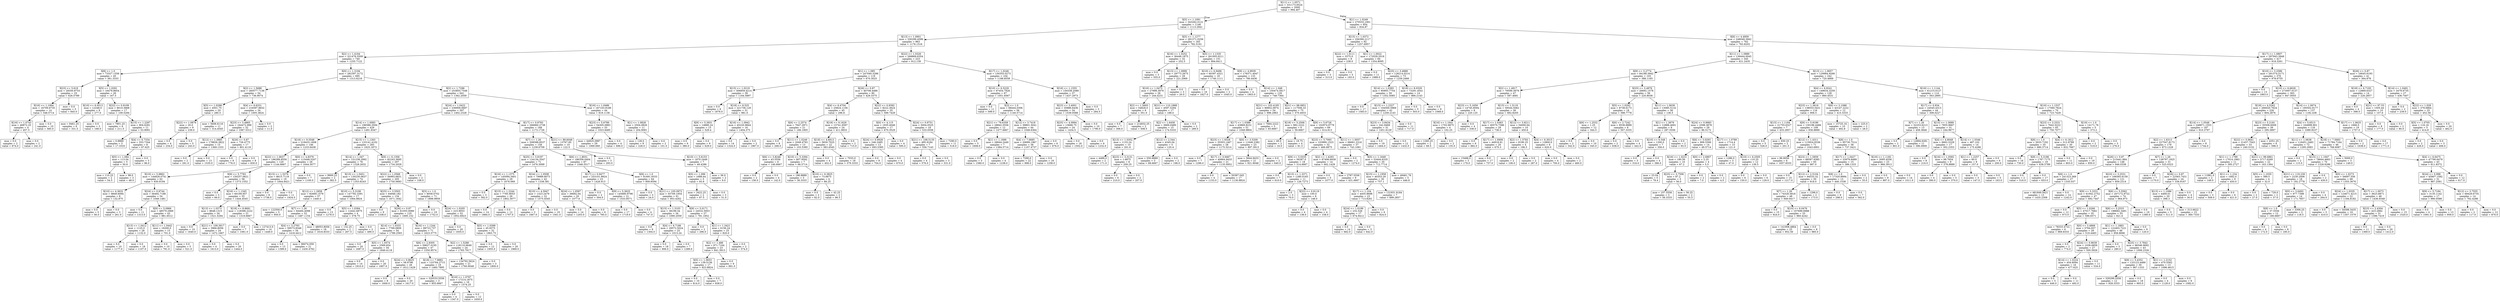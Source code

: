digraph Tree {
node [shape=box] ;
0 [label="X[11] <= 1.0571\nmse = 331173.6524\nsamples = 2000\nvalue = 994.407"] ;
1 [label="X[5] <= 1.1091\nmse = 343262.0121\nsamples = 1146\nvalue = 1113.2941"] ;
0 -> 1 [labeldistance=2.5, labelangle=45, headlabel="True"] ;
2 [label="X[13] <= 1.0901\nmse = 330299.4599\nsamples = 963\nvalue = 1176.1516"] ;
1 -> 2 ;
3 [label="X[2] <= 1.4164\nmse = 321476.5509\nsamples = 740\nvalue = 1255.7122"] ;
2 -> 3 ;
4 [label="X[8] <= 1.0\nmse = 73327.1556\nsamples = 45\nvalue = 361.3333"] ;
3 -> 4 ;
5 [label="X[23] <= 5.619\nmse = 29350.8753\nsamples = 19\nvalue = 626.5789"] ;
4 -> 5 ;
6 [label="X[16] <= 1.1064\nmse = 16709.6735\nsamples = 14\nvalue = 548.5714"] ;
5 -> 6 ;
7 [label="X[16] <= 1.0743\nmse = 46872.25\nsamples = 4\nvalue = 457.5"] ;
6 -> 7 ;
8 [label="mse = 0.0\nsamples = 2\nvalue = 674.0"] ;
7 -> 8 ;
9 [label="mse = 0.0\nsamples = 2\nvalue = 241.0"] ;
7 -> 9 ;
10 [label="mse = 0.0\nsamples = 10\nvalue = 585.0"] ;
6 -> 10 ;
11 [label="mse = 0.0\nsamples = 5\nvalue = 845.0"] ;
5 -> 11 ;
12 [label="X[5] <= 1.0291\nmse = 16478.8654\nsamples = 26\nvalue = 167.5"] ;
4 -> 12 ;
13 [label="X[10] <= 6.0513\nmse = 12248.0\nsamples = 9\nvalue = 277.0"] ;
12 -> 13 ;
14 [label="mse = 9461.25\nsamples = 6\nvalue = 331.5"] ;
13 -> 14 ;
15 [label="mse = 0.0\nsamples = 3\nvalue = 168.0"] ;
13 -> 15 ;
16 [label="X[22] <= 0.9109\nmse = 9010.3668\nsamples = 17\nvalue = 109.5294"] ;
12 -> 16 ;
17 [label="mse = 7801.25\nsamples = 6\nvalue = 211.5"] ;
16 -> 17 ;
18 [label="X[15] <= 1.2287\nmse = 904.6281\nsamples = 11\nvalue = 53.9091"] ;
16 -> 18 ;
19 [label="mse = 0.8889\nsamples = 3\nvalue = 17.3333"] ;
18 -> 19 ;
20 [label="X[4] <= 6.7334\nmse = 553.7344\nsamples = 8\nvalue = 67.625"] ;
18 -> 20 ;
21 [label="X[5] <= 1.084\nmse = 113.04\nsamples = 5\nvalue = 50.6"] ;
20 -> 21 ;
22 [label="mse = 110.25\nsamples = 2\nvalue = 54.5"] ;
21 -> 22 ;
23 [label="mse = 98.0\nsamples = 3\nvalue = 48.0"] ;
21 -> 23 ;
24 [label="mse = 0.0\nsamples = 3\nvalue = 96.0"] ;
20 -> 24 ;
25 [label="X[0] <= 1.3194\nmse = 282397.3172\nsamples = 695\nvalue = 1313.6216"] ;
3 -> 25 ;
26 [label="X[2] <= 1.5688\nmse = 260577.7136\nsamples = 54\nvalue = 736.9074"] ;
25 -> 26 ;
27 [label="X[5] <= 1.0288\nmse = 4501.75\nsamples = 20\nvalue = 280.5"] ;
26 -> 27 ;
28 [label="X[22] <= 1.0876\nmse = 20.0\nsamples = 9\nvalue = 239.0"] ;
27 -> 28 ;
29 [label="mse = 0.0\nsamples = 4\nvalue = 234.0"] ;
28 -> 29 ;
30 [label="mse = 0.0\nsamples = 5\nvalue = 243.0"] ;
28 -> 30 ;
31 [label="mse = 5606.6116\nsamples = 11\nvalue = 314.4545"] ;
27 -> 31 ;
32 [label="X[4] <= 6.6331\nmse = 216597.8832\nsamples = 34\nvalue = 1005.3824"] ;
26 -> 32 ;
33 [label="X[23] <= 3.4865\nmse = 164472.999\nsamples = 32\nvalue = 1067.5312"] ;
32 -> 33 ;
34 [label="X[12] <= 1.3885\nmse = 178826.3822\nsamples = 15\nvalue = 1369.1333"] ;
33 -> 34 ;
35 [label="mse = 0.0\nsamples = 2\nvalue = 291.0"] ;
34 -> 35 ;
36 [label="mse = 0.0\nsamples = 13\nvalue = 1535.0"] ;
34 -> 36 ;
37 [label="X[26] <= 0.87\nmse = 726.4775\nsamples = 17\nvalue = 801.4118"] ;
33 -> 37 ;
38 [label="mse = 0.0\nsamples = 9\nvalue = 776.0"] ;
37 -> 38 ;
39 [label="mse = 0.0\nsamples = 8\nvalue = 830.0"] ;
37 -> 39 ;
40 [label="mse = 0.0\nsamples = 2\nvalue = 11.0"] ;
32 -> 40 ;
41 [label="X[2] <= 1.7296\nmse = 253855.7548\nsamples = 641\nvalue = 1362.2059"] ;
25 -> 41 ;
42 [label="X[24] <= 1.0422\nmse = 236909.0697\nsamples = 597\nvalue = 1402.2328"] ;
41 -> 42 ;
43 [label="X[14] <= 1.0083\nmse = 196586.3594\nsamples = 429\nvalue = 1491.9347"] ;
42 -> 43 ;
44 [label="X[18] <= 9.3548\nmse = 218433.1608\nsamples = 146\nvalue = 1233.6438"] ;
43 -> 44 ;
45 [label="X[22] <= 1.0637\nmse = 196289.8556\nsamples = 120\nvalue = 1144.6667"] ;
44 -> 45 ;
46 [label="X[10] <= 5.9862\nmse = 144826.0741\nsamples = 62\nvalue = 930.9194"] ;
45 -> 46 ;
47 [label="X[10] <= 4.3632\nmse = 9849.6094\nsamples = 8\nvalue = 132.875"] ;
46 -> 47 ;
48 [label="mse = 0.0\nsamples = 5\nvalue = 56.0"] ;
47 -> 48 ;
49 [label="mse = 0.0\nsamples = 3\nvalue = 261.0"] ;
47 -> 49 ;
50 [label="X[24] <= 0.9744\nmse = 56492.7188\nsamples = 54\nvalue = 1049.1481"] ;
46 -> 50 ;
51 [label="mse = 0.0\nsamples = 11\nvalue = 1313.0"] ;
50 -> 51 ;
52 [label="X[9] <= 5.0966\nmse = 48579.2969\nsamples = 43\nvalue = 981.6512"] ;
50 -> 52 ;
53 [label="X[13] <= 1.0412\nmse = 1125.0\nsamples = 28\nvalue = 1132.0"] ;
52 -> 53 ;
54 [label="mse = 0.0\nsamples = 10\nvalue = 1177.0"] ;
53 -> 54 ;
55 [label="mse = 0.0\nsamples = 18\nvalue = 1107.0"] ;
53 -> 55 ;
56 [label="X[11] <= 1.0442\nmse = 16200.0\nsamples = 15\nvalue = 701.0"] ;
52 -> 56 ;
57 [label="mse = 0.0\nsamples = 10\nvalue = 791.0"] ;
56 -> 57 ;
58 [label="mse = 0.0\nsamples = 5\nvalue = 521.0"] ;
56 -> 58 ;
59 [label="X[9] <= 5.7783\nmse = 150257.0621\nsamples = 58\nvalue = 1373.1552"] ;
45 -> 59 ;
60 [label="mse = 0.0\nsamples = 3\nvalue = 66.0"] ;
59 -> 60 ;
61 [label="X[16] <= 1.1345\nmse = 60169.957\nsamples = 55\nvalue = 1444.4545"] ;
59 -> 61 ;
62 [label="X[13] <= 1.0373\nmse = 8648.1315\nsamples = 34\nvalue = 1521.5294"] ;
61 -> 62 ;
63 [label="mse = 0.0\nsamples = 10\nvalue = 1640.0"] ;
62 -> 63 ;
64 [label="X[21] <= 109.3917\nmse = 3966.8056\nsamples = 24\nvalue = 1472.1667"] ;
62 -> 64 ;
65 [label="mse = 0.0\nsamples = 4\nvalue = 1613.0"] ;
64 -> 65 ;
66 [label="mse = 0.0\nsamples = 20\nvalue = 1444.0"] ;
64 -> 66 ;
67 [label="X[18] <= 8.8691\nmse = 118396.2222\nsamples = 21\nvalue = 1319.6667"] ;
61 -> 67 ;
68 [label="mse = 0.0\nsamples = 7\nvalue = 1061.0"] ;
67 -> 68 ;
69 [label="mse = 127413.0\nsamples = 14\nvalue = 1449.0"] ;
67 -> 69 ;
70 [label="X[0] <= 4.8379\nmse = 115448.5207\nsamples = 26\nvalue = 1644.3077"] ;
44 -> 70 ;
71 [label="X[15] <= 1.5376\nmse = 8615.7119\nsamples = 19\nvalue = 1844.8421"] ;
70 -> 71 ;
72 [label="mse = 0.0\nsamples = 8\nvalue = 1736.0"] ;
71 -> 72 ;
73 [label="mse = 0.0\nsamples = 11\nvalue = 1924.0"] ;
71 -> 73 ;
74 [label="mse = 0.0\nsamples = 7\nvalue = 1100.0"] ;
70 -> 74 ;
75 [label="X[15] <= 1.1263\nmse = 133141.4102\nsamples = 283\nvalue = 1625.1873"] ;
43 -> 75 ;
76 [label="X[14] <= 1.047\nmse = 151238.2992\nsamples = 76\nvalue = 1328.2632"] ;
75 -> 76 ;
77 [label="mse = 9900.25\nsamples = 2\nvalue = 382.5"] ;
76 -> 77 ;
78 [label="X[15] <= 1.0451\nmse = 130230.0637\nsamples = 74\nvalue = 1353.8243"] ;
76 -> 78 ;
79 [label="X[12] <= 1.2858\nmse = 92669.1579\nsamples = 57\nvalue = 1440.0"] ;
78 -> 79 ;
80 [label="mse = 122500.0\nsamples = 5\nvalue = 950.0"] ;
79 -> 80 ;
81 [label="X[7] <= 1.26\nmse = 64494.4098\nsamples = 52\nvalue = 1487.1154"] ;
79 -> 81 ;
82 [label="X[4] <= 5.2793\nmse = 59573.8348\nsamples = 34\nvalue = 1418.4412"] ;
81 -> 82 ;
83 [label="mse = 0.0\nsamples = 13\nvalue = 1399.0"] ;
82 -> 83 ;
84 [label="mse = 96074.059\nsamples = 21\nvalue = 1430.4762"] ;
82 -> 84 ;
85 [label="mse = 48053.8056\nsamples = 18\nvalue = 1616.8333"] ;
81 -> 85 ;
86 [label="X[10] <= 5.3108\nmse = 147782.3391\nsamples = 17\nvalue = 1064.8824"] ;
78 -> 86 ;
87 [label="mse = 0.0\nsamples = 13\nvalue = 1276.0"] ;
86 -> 87 ;
88 [label="X[5] <= 1.0384\nmse = 12442.6875\nsamples = 4\nvalue = 378.75"] ;
86 -> 88 ;
89 [label="mse = 132.25\nsamples = 2\nvalue = 267.5"] ;
88 -> 89 ;
90 [label="mse = 0.0\nsamples = 2\nvalue = 490.0"] ;
88 -> 90 ;
91 [label="X[9] <= 6.1358\nmse = 82243.3695\nsamples = 207\nvalue = 1734.2029"] ;
75 -> 91 ;
92 [label="X[22] <= 1.0566\nmse = 56993.6831\nsamples = 205\nvalue = 1750.0683"] ;
91 -> 92 ;
93 [label="X[25] <= 3.5503\nmse = 64946.182\nsamples = 134\nvalue = 1671.1642"] ;
92 -> 93 ;
94 [label="mse = 0.0\nsamples = 9\nvalue = 1338.0"] ;
93 -> 94 ;
95 [label="X[26] <= 0.87\nmse = 61055.0089\nsamples = 125\nvalue = 1695.152"] ;
93 -> 95 ;
96 [label="X[14] <= 1.0333\nmse = 7769.0809\nsamples = 54\nvalue = 1789.2593"] ;
95 -> 96 ;
97 [label="mse = 0.0\nsamples = 20\nvalue = 1687.0"] ;
96 -> 97 ;
98 [label="X[5] <= 1.0574\nmse = 2569.654\nsamples = 34\nvalue = 1849.4118"] ;
96 -> 98 ;
99 [label="mse = 0.0\nsamples = 14\nvalue = 1910.0"] ;
98 -> 99 ;
100 [label="mse = 0.0\nsamples = 20\nvalue = 1807.0"] ;
98 -> 100 ;
101 [label="X[16] <= 1.1244\nmse = 89723.737\nsamples = 71\nvalue = 1623.5775"] ;
95 -> 101 ;
102 [label="X[6] <= 2.9305\nmse = 59627.0195\nsamples = 47\nvalue = 1550.9574"] ;
101 -> 102 ;
103 [label="X[24] <= 0.9625\nmse = 58.9796\nsamples = 28\nvalue = 1612.1429"] ;
102 -> 103 ;
104 [label="mse = 0.0\nsamples = 8\nvalue = 1600.0"] ;
103 -> 104 ;
105 [label="mse = 0.0\nsamples = 20\nvalue = 1617.0"] ;
103 -> 105 ;
106 [label="X[18] <= 7.9882\nmse = 133764.2715\nsamples = 19\nvalue = 1460.7895"] ;
102 -> 106 ;
107 [label="mse = 320533.5556\nsamples = 3\nvalue = 855.6667"] ;
106 -> 107 ;
108 [label="X[16] <= 1.0797\nmse = 17214.1875\nsamples = 16\nvalue = 1574.25"] ;
106 -> 108 ;
109 [label="mse = 0.0\nsamples = 4\nvalue = 1347.0"] ;
108 -> 109 ;
110 [label="mse = 0.0\nsamples = 12\nvalue = 1650.0"] ;
108 -> 110 ;
111 [label="X[2] <= 1.5288\nmse = 118110.6649\nsamples = 24\nvalue = 1765.7917"] ;
101 -> 111 ;
112 [label="mse = 134792.5624\nsamples = 21\nvalue = 1760.9048"] ;
111 -> 112 ;
113 [label="mse = 0.0\nsamples = 3\nvalue = 1800.0"] ;
111 -> 113 ;
114 [label="X[3] <= 1.0\nmse = 8058.0702\nsamples = 71\nvalue = 1898.9859"] ;
92 -> 114 ;
115 [label="mse = 0.0\nsamples = 19\nvalue = 1752.0"] ;
114 -> 115 ;
116 [label="X[24] <= 1.0205\nmse = 223.9053\nsamples = 52\nvalue = 1952.6923"] ;
114 -> 116 ;
117 [label="mse = 0.0\nsamples = 20\nvalue = 1935.0"] ;
116 -> 117 ;
118 [label="X[5] <= 1.0399\nmse = 45.9375\nsamples = 32\nvalue = 1963.75"] ;
116 -> 118 ;
119 [label="mse = 0.0\nsamples = 12\nvalue = 1955.0"] ;
118 -> 119 ;
120 [label="mse = 0.0\nsamples = 20\nvalue = 1969.0"] ;
118 -> 120 ;
121 [label="mse = 0.0\nsamples = 2\nvalue = 108.0"] ;
91 -> 121 ;
122 [label="X[17] <= 0.9793\nmse = 266860.2738\nsamples = 168\nvalue = 1173.1726"] ;
42 -> 122 ;
123 [label="X[7] <= 1.26\nmse = 208588.8537\nsamples = 158\nvalue = 1239.6709"] ;
122 -> 123 ;
124 [label="X[25] <= 3.9197\nmse = 134134.3547\nsamples = 71\nvalue = 1476.3099"] ;
123 -> 124 ;
125 [label="X[16] <= 1.1375\nmse = 145094.3401\nsamples = 29\nvalue = 1676.069"] ;
124 -> 125 ;
126 [label="mse = 0.0\nsamples = 3\nvalue = 582.0"] ;
125 -> 126 ;
127 [label="X[15] <= 1.2244\nmse = 7785.9053\nsamples = 26\nvalue = 1802.3077"] ;
125 -> 127 ;
128 [label="mse = 0.0\nsamples = 14\nvalue = 1884.0"] ;
127 -> 128 ;
129 [label="mse = 0.0\nsamples = 12\nvalue = 1707.0"] ;
127 -> 129 ;
130 [label="X[24] <= 1.0508\nmse = 79989.8073\nsamples = 42\nvalue = 1338.381"] ;
124 -> 130 ;
131 [label="X[10] <= 4.5947\nmse = 1323.2479\nsamples = 22\nvalue = 1575.4545"] ;
130 -> 131 ;
132 [label="mse = 0.0\nsamples = 3\nvalue = 1667.0"] ;
131 -> 132 ;
133 [label="mse = 0.0\nsamples = 19\nvalue = 1561.0"] ;
131 -> 133 ;
134 [label="X[24] <= 1.0597\nmse = 36692.04\nsamples = 20\nvalue = 1077.6"] ;
130 -> 134 ;
135 [label="mse = 0.0\nsamples = 14\nvalue = 1203.0"] ;
134 -> 135 ;
136 [label="mse = 0.0\nsamples = 6\nvalue = 785.0"] ;
134 -> 136 ;
137 [label="X[6] <= 1.8031\nmse = 186356.0404\nsamples = 87\nvalue = 1046.5517"] ;
123 -> 137 ;
138 [label="X[17] <= 0.9477\nmse = 253101.9924\nsamples = 23\nvalue = 1426.913"] ;
137 -> 138 ;
139 [label="mse = 0.0\nsamples = 2\nvalue = 304.0"] ;
138 -> 139 ;
140 [label="X[9] <= 5.3625\nmse = 145680.9796\nsamples = 21\nvalue = 1533.8571"] ;
138 -> 140 ;
141 [label="mse = 0.0\nsamples = 17\nvalue = 1719.0"] ;
140 -> 141 ;
142 [label="mse = 0.0\nsamples = 4\nvalue = 747.0"] ;
140 -> 142 ;
143 [label="X[8] <= 1.0\nmse = 91691.9333\nsamples = 64\nvalue = 909.8594"] ;
137 -> 143 ;
144 [label="mse = 0.0\nsamples = 3\nvalue = 24.0"] ;
143 -> 144 ;
145 [label="X[21] <= 105.0972\nmse = 55709.1954\nsamples = 61\nvalue = 953.4262"] ;
143 -> 145 ;
146 [label="X[15] <= 1.3103\nmse = 38199.34\nsamples = 34\nvalue = 1090.2059"] ;
145 -> 146 ;
147 [label="mse = 0.0\nsamples = 9\nvalue = 1304.0"] ;
146 -> 147 ;
148 [label="X[4] <= 6.7186\nmse = 29572.5024\nsamples = 25\nvalue = 1013.24"] ;
146 -> 148 ;
149 [label="mse = 0.0\nsamples = 18\nvalue = 906.0"] ;
148 -> 149 ;
150 [label="mse = 0.0\nsamples = 7\nvalue = 1289.0"] ;
148 -> 150 ;
151 [label="X[9] <= 5.0171\nmse = 24532.5953\nsamples = 27\nvalue = 781.1852"] ;
145 -> 151 ;
152 [label="mse = 0.0\nsamples = 2\nvalue = 296.0"] ;
151 -> 152 ;
153 [label="X[1] <= 1.3421\nmse = 6156.24\nsamples = 25\nvalue = 820.0"] ;
151 -> 153 ;
154 [label="X[2] <= 1.486\nmse = 971.7164\nsamples = 23\nvalue = 841.3913"] ;
153 -> 154 ;
155 [label="X[5] <= 1.0653\nmse = 139.5156\nsamples = 17\nvalue = 823.8824"] ;
154 -> 155 ;
156 [label="mse = 0.0\nsamples = 10\nvalue = 814.0"] ;
155 -> 156 ;
157 [label="mse = 0.0\nsamples = 7\nvalue = 838.0"] ;
155 -> 157 ;
158 [label="mse = 0.0\nsamples = 6\nvalue = 891.0"] ;
154 -> 158 ;
159 [label="mse = 0.0\nsamples = 2\nvalue = 574.0"] ;
153 -> 159 ;
160 [label="X[21] <= 89.6048\nmse = 13767.85\nsamples = 10\nvalue = 122.5"] ;
122 -> 160 ;
161 [label="mse = 0.0\nsamples = 3\nvalue = 293.0"] ;
160 -> 161 ;
162 [label="X[10] <= 5.6153\nmse = 1870.2449\nsamples = 7\nvalue = 49.4286"] ;
160 -> 162 ;
163 [label="X[5] <= 1.096\nmse = 1688.64\nsamples = 5\nvalue = 65.6"] ;
162 -> 163 ;
164 [label="mse = 3422.25\nsamples = 2\nvalue = 87.5"] ;
163 -> 164 ;
165 [label="mse = 0.0\nsamples = 3\nvalue = 51.0"] ;
163 -> 165 ;
166 [label="mse = 36.0\nsamples = 2\nvalue = 9.0"] ;
162 -> 166 ;
167 [label="X[16] <= 1.0486\nmse = 167103.9189\nsamples = 44\nvalue = 819.1136"] ;
41 -> 167 ;
168 [label="X[23] <= 5.6789\nmse = 54305.0983\nsamples = 33\nvalue = 1023.8485"] ;
167 -> 168 ;
169 [label="mse = 44925.0987\nsamples = 29\nvalue = 1069.069"] ;
168 -> 169 ;
170 [label="mse = 0.0\nsamples = 4\nvalue = 696.0"] ;
168 -> 170 ;
171 [label="X[1] <= 1.0828\nmse = 2504.0826\nsamples = 11\nvalue = 204.9091"] ;
167 -> 171 ;
172 [label="mse = 128.0\nsamples = 9\nvalue = 228.0"] ;
171 -> 172 ;
173 [label="mse = 0.0\nsamples = 2\nvalue = 101.0"] ;
171 -> 173 ;
174 [label="X[22] <= 1.0326\nmse = 268869.6354\nsamples = 223\nvalue = 912.139"] ;
2 -> 174 ;
175 [label="X[1] <= 1.085\nmse = 247040.3286\nsamples = 119\nvalue = 670.3025"] ;
174 -> 175 ;
176 [label="X[15] <= 1.0219\nmse = 306859.4214\nsamples = 39\nvalue = 1164.5897"] ;
175 -> 176 ;
177 [label="mse = 0.0\nsamples = 8\nvalue = 1876.0"] ;
176 -> 177 ;
178 [label="X[18] <= 8.525\nmse = 221736.129\nsamples = 31\nvalue = 981.0"] ;
176 -> 178 ;
179 [label="X[9] <= 5.3931\nmse = 14880.24\nsamples = 15\nvalue = 529.4"] ;
178 -> 179 ;
180 [label="mse = 0.0\nsamples = 6\nvalue = 380.0"] ;
179 -> 180 ;
181 [label="mse = 0.0\nsamples = 9\nvalue = 629.0"] ;
179 -> 181 ;
182 [label="X[16] <= 1.0942\nmse = 45220.9844\nsamples = 16\nvalue = 1404.375"] ;
178 -> 182 ;
183 [label="mse = 0.0\nsamples = 14\nvalue = 1324.0"] ;
182 -> 183 ;
184 [label="mse = 0.0\nsamples = 2\nvalue = 1967.0"] ;
182 -> 184 ;
185 [label="X[26] <= 0.87\nmse = 40708.4486\nsamples = 80\nvalue = 429.3375"] ;
175 -> 185 ;
186 [label="X[4] <= 6.4704\nmse = 25824.1156\nsamples = 45\nvalue = 296.8"] ;
185 -> 186 ;
187 [label="X[6] <= 2.2574\nmse = 7647.2971\nsamples = 21\nvalue = 166.1905"] ;
186 -> 187 ;
188 [label="mse = 0.0\nsamples = 8\nvalue = 268.0"] ;
187 -> 188 ;
189 [label="X[11] <= 1.0249\nmse = 2049.4793\nsamples = 13\nvalue = 103.5385"] ;
187 -> 189 ;
190 [label="X[6] <= 3.8246\nmse = 43.5556\nsamples = 6\nvalue = 146.6667"] ;
189 -> 190 ;
191 [label="mse = 0.0\nsamples = 2\nvalue = 156.0"] ;
190 -> 191 ;
192 [label="mse = 0.0\nsamples = 4\nvalue = 142.0"] ;
190 -> 192 ;
193 [label="X[10] <= 5.3394\nmse = 807.9592\nsamples = 7\nvalue = 66.5714"] ;
189 -> 193 ;
194 [label="mse = 186.8889\nsamples = 3\nvalue = 36.3333"] ;
193 -> 194 ;
195 [label="X[10] <= 6.3825\nmse = 73.6875\nsamples = 4\nvalue = 89.25"] ;
193 -> 195 ;
196 [label="mse = 0.0\nsamples = 2\nvalue = 82.0"] ;
195 -> 196 ;
197 [label="mse = 42.25\nsamples = 2\nvalue = 96.5"] ;
195 -> 197 ;
198 [label="X[18] <= 9.1629\nmse = 13741.6597\nsamples = 24\nvalue = 411.0833"] ;
186 -> 198 ;
199 [label="X[18] <= 4.6913\nmse = 5830.7025\nsamples = 22\nvalue = 383.4545"] ;
198 -> 199 ;
200 [label="mse = 0.0\nsamples = 4\nvalue = 402.0"] ;
199 -> 200 ;
201 [label="mse = 7033.0\nsamples = 18\nvalue = 379.3333"] ;
199 -> 201 ;
202 [label="mse = 0.0\nsamples = 2\nvalue = 715.0"] ;
198 -> 202 ;
203 [label="X[22] <= 0.9392\nmse = 8222.3624\nsamples = 35\nvalue = 599.7429"] ;
185 -> 203 ;
204 [label="X[0] <= 4.115\nmse = 1935.4048\nsamples = 17\nvalue = 670.3529"] ;
203 -> 204 ;
205 [label="X[24] <= 0.9928\nmse = 246.2485\nsamples = 13\nvalue = 693.5385"] ;
204 -> 205 ;
206 [label="mse = 0.0\nsamples = 9\nvalue = 704.0"] ;
205 -> 206 ;
207 [label="mse = 0.0\nsamples = 4\nvalue = 670.0"] ;
205 -> 207 ;
208 [label="mse = 0.0\nsamples = 4\nvalue = 595.0"] ;
204 -> 208 ;
209 [label="X[24] <= 0.9751\nmse = 5004.0525\nsamples = 18\nvalue = 533.0556"] ;
203 -> 209 ;
210 [label="X[21] <= 108.5135\nmse = 495.9184\nsamples = 7\nvalue = 556.7143"] ;
209 -> 210 ;
211 [label="mse = 0.0\nsamples = 4\nvalue = 576.0"] ;
210 -> 211 ;
212 [label="mse = 0.0\nsamples = 3\nvalue = 531.0"] ;
210 -> 212 ;
213 [label="mse = 7290.0\nsamples = 11\nvalue = 518.0"] ;
209 -> 213 ;
214 [label="X[17] <= 1.0246\nmse = 150355.0273\nsamples = 104\nvalue = 1188.8558"] ;
174 -> 214 ;
215 [label="X[10] <= 6.5229\nmse = 97454.7926\nsamples = 67\nvalue = 1051.6567"] ;
214 -> 215 ;
216 [label="mse = 0.0\nsamples = 11\nvalue = 599.0"] ;
215 -> 216 ;
217 [label="X[3] <= 1.0\nmse = 68444.0306\nsamples = 56\nvalue = 1140.5714"] ;
215 -> 217 ;
218 [label="X[21] <= 79.6359\nmse = 28842.5556\nsamples = 12\nvalue = 1477.6667"] ;
217 -> 218 ;
219 [label="mse = 0.0\nsamples = 5\nvalue = 1608.0"] ;
218 -> 219 ;
220 [label="X[1] <= 1.1896\nmse = 28644.2449\nsamples = 7\nvalue = 1384.5714"] ;
218 -> 220 ;
221 [label="mse = 0.0\nsamples = 3\nvalue = 1580.0"] ;
220 -> 221 ;
222 [label="mse = 0.0\nsamples = 4\nvalue = 1238.0"] ;
220 -> 222 ;
223 [label="X[12] <= 3.7418\nmse = 39801.5041\nsamples = 44\nvalue = 1048.6364"] ;
217 -> 223 ;
224 [label="X[4] <= 7.0685\nmse = 20699.1967\nsamples = 38\nvalue = 1107.4737"] ;
223 -> 224 ;
225 [label="mse = 7290.0\nsamples = 22\nvalue = 998.0"] ;
224 -> 225 ;
226 [label="mse = 0.0\nsamples = 16\nvalue = 1258.0"] ;
224 -> 226 ;
227 [label="mse = 0.0\nsamples = 6\nvalue = 676.0"] ;
223 -> 227 ;
228 [label="X[16] <= 1.1555\nmse = 150338.2089\nsamples = 37\nvalue = 1437.2973"] ;
214 -> 228 ;
229 [label="X[23] <= 3.4001\nmse = 35886.6436\nsamples = 34\nvalue = 1539.0588"] ;
228 -> 229 ;
230 [label="X[25] <= 4.0994\nmse = 13668.75\nsamples = 24\nvalue = 1434.5"] ;
229 -> 230 ;
231 [label="mse = 0.0\nsamples = 18\nvalue = 1502.0"] ;
230 -> 231 ;
232 [label="mse = 0.0\nsamples = 6\nvalue = 1232.0"] ;
230 -> 232 ;
233 [label="mse = 0.0\nsamples = 10\nvalue = 1790.0"] ;
229 -> 233 ;
234 [label="mse = 0.0\nsamples = 3\nvalue = 284.0"] ;
228 -> 234 ;
235 [label="X[5] <= 1.1277\nmse = 281271.0256\nsamples = 183\nvalue = 782.5191"] ;
1 -> 235 ;
236 [label="X[16] <= 1.0252\nmse = 36448.1875\nsamples = 32\nvalue = 252.5"] ;
235 -> 236 ;
237 [label="mse = 0.0\nsamples = 3\nvalue = 555.0"] ;
236 -> 237 ;
238 [label="X[13] <= 1.0999\nmse = 29773.2675\nsamples = 29\nvalue = 221.2069"] ;
236 -> 238 ;
239 [label="X[16] <= 1.0475\nmse = 27998.3979\nsamples = 26\nvalue = 244.4231"] ;
238 -> 239 ;
240 [label="X[2] <= 1.5693\nmse = 54828.0\nsamples = 9\nvalue = 351.0"] ;
239 -> 240 ;
241 [label="mse = 0.0\nsamples = 7\nvalue = 306.0"] ;
240 -> 241 ;
242 [label="mse = 214832.25\nsamples = 2\nvalue = 508.5"] ;
240 -> 242 ;
243 [label="X[21] <= 110.1888\nmse = 4597.5294\nsamples = 17\nvalue = 188.0"] ;
239 -> 243 ;
244 [label="X[2] <= 1.6458\nmse = 3669.0489\nsamples = 15\nvalue = 174.5333"] ;
243 -> 244 ;
245 [label="X[13] <= 1.0352\nmse = 1133.24\nsamples = 10\nvalue = 201.6"] ;
244 -> 245 ;
246 [label="mse = 4489.0\nsamples = 2\nvalue = 171.0"] ;
245 -> 246 ;
247 [label="X[23] <= 3.3131\nmse = 1.6875\nsamples = 8\nvalue = 209.25"] ;
245 -> 247 ;
248 [label="mse = 0.0\nsamples = 6\nvalue = 210.0"] ;
247 -> 248 ;
249 [label="mse = 0.0\nsamples = 2\nvalue = 207.0"] ;
247 -> 249 ;
250 [label="X[12] <= 2.544\nmse = 4345.04\nsamples = 5\nvalue = 120.4"] ;
244 -> 250 ;
251 [label="mse = 550.8889\nsamples = 3\nvalue = 68.6667"] ;
250 -> 251 ;
252 [label="mse = 0.0\nsamples = 2\nvalue = 198.0"] ;
250 -> 252 ;
253 [label="mse = 0.0\nsamples = 2\nvalue = 289.0"] ;
243 -> 253 ;
254 [label="mse = 0.0\nsamples = 3\nvalue = 20.0"] ;
238 -> 254 ;
255 [label="X[5] <= 1.1335\nmse = 261005.0211\nsamples = 151\nvalue = 894.8411"] ;
235 -> 255 ;
256 [label="X[10] <= 6.9496\nmse = 60397.4321\nsamples = 18\nvalue = 1740.1111"] ;
255 -> 256 ;
257 [label="mse = 0.0\nsamples = 16\nvalue = 1827.0"] ;
256 -> 257 ;
258 [label="mse = 0.0\nsamples = 2\nvalue = 1045.0"] ;
256 -> 258 ;
259 [label="X[9] <= 4.9939\nmse = 178371.4047\nsamples = 133\nvalue = 780.4436"] ;
255 -> 259 ;
260 [label="mse = 0.0\nsamples = 4\nvalue = 1803.0"] ;
259 -> 260 ;
261 [label="X[14] <= 1.048\nmse = 150474.5817\nsamples = 129\nvalue = 748.7364"] ;
259 -> 261 ;
262 [label="X[21] <= 103.4195\nmse = 90852.0974\nsamples = 54\nvalue = 996.2963"] ;
261 -> 262 ;
263 [label="X[17] <= 1.0388\nmse = 43869.8231\nsamples = 51\nvalue = 1049.9804"] ;
262 -> 263 ;
264 [label="X[23] <= 1.9328\nmse = 35503.1467\nsamples = 28\nvalue = 1175.3214"] ;
263 -> 264 ;
265 [label="mse = 0.0\nsamples = 7\nvalue = 1296.0"] ;
264 -> 265 ;
266 [label="X[17] <= 0.9467\nmse = 40864.9433\nsamples = 21\nvalue = 1135.0952"] ;
264 -> 266 ;
267 [label="mse = 0.0\nsamples = 4\nvalue = 1153.0"] ;
266 -> 267 ;
268 [label="mse = 50387.045\nsamples = 17\nvalue = 1130.8824"] ;
266 -> 268 ;
269 [label="X[0] <= 3.5209\nmse = 11646.2382\nsamples = 23\nvalue = 897.3913"] ;
263 -> 269 ;
270 [label="mse = 5844.9433\nsamples = 21\nvalue = 921.9048"] ;
269 -> 270 ;
271 [label="mse = 0.0\nsamples = 2\nvalue = 640.0"] ;
269 -> 271 ;
272 [label="mse = 7664.2222\nsamples = 3\nvalue = 83.6667"] ;
262 -> 272 ;
273 [label="X[21] <= 98.0851\nmse = 117506.33\nsamples = 75\nvalue = 570.4933"] ;
261 -> 273 ;
274 [label="X[18] <= 5.2506\nmse = 982.2222\nsamples = 6\nvalue = 59.6667"] ;
273 -> 274 ;
275 [label="mse = 49.0\nsamples = 2\nvalue = 16.0"] ;
274 -> 275 ;
276 [label="mse = 18.75\nsamples = 4\nvalue = 81.5"] ;
274 -> 276 ;
277 [label="X[9] <= 5.6726\nmse = 102974.9779\nsamples = 69\nvalue = 614.913"] ;
273 -> 277 ;
278 [label="X[23] <= 5.7093\nmse = 103990.1523\nsamples = 32\nvalue = 466.6875"] ;
277 -> 278 ;
279 [label="X[9] <= 5.0335\nmse = 56287.0\nsamples = 18\nvalue = 314.6667"] ;
278 -> 279 ;
280 [label="mse = 0.0\nsamples = 7\nvalue = 610.0"] ;
279 -> 280 ;
281 [label="X[15] <= 1.3371\nmse = 1280.0165\nsamples = 11\nvalue = 126.7273"] ;
279 -> 281 ;
282 [label="mse = 2.0\nsamples = 3\nvalue = 70.0"] ;
281 -> 282 ;
283 [label="X[22] <= 0.9119\nmse = 100.0\nsamples = 8\nvalue = 148.0"] ;
281 -> 283 ;
284 [label="mse = 0.0\nsamples = 4\nvalue = 138.0"] ;
283 -> 284 ;
285 [label="mse = 0.0\nsamples = 4\nvalue = 158.0"] ;
283 -> 285 ;
286 [label="X[2] <= 1.4293\nmse = 97406.6939\nsamples = 14\nvalue = 662.1429"] ;
278 -> 286 ;
287 [label="mse = 0.0\nsamples = 5\nvalue = 1077.0"] ;
286 -> 287 ;
288 [label="mse = 2787.5556\nsamples = 9\nvalue = 431.6667"] ;
286 -> 288 ;
289 [label="X[11] <= 1.0057\nmse = 66661.2316\nsamples = 37\nvalue = 743.1081"] ;
277 -> 289 ;
290 [label="mse = 0.0\nsamples = 2\nvalue = 1274.0"] ;
289 -> 290 ;
291 [label="X[5] <= 1.1649\nmse = 53444.6335\nsamples = 35\nvalue = 712.7714"] ;
289 -> 291 ;
292 [label="X[15] <= 1.1958\nmse = 40353.29\nsamples = 30\nvalue = 757.1"] ;
291 -> 292 ;
293 [label="X[17] <= 1.104\nmse = 4455.9698\nsamples = 23\nvalue = 713.8261"] ;
292 -> 293 ;
294 [label="X[24] <= 1.0199\nmse = 232.526\nsamples = 17\nvalue = 674.9412"] ;
293 -> 294 ;
295 [label="mse = 0.0\nsamples = 14\nvalue = 682.0"] ;
294 -> 295 ;
296 [label="mse = 0.0\nsamples = 3\nvalue = 642.0"] ;
294 -> 296 ;
297 [label="mse = 0.0\nsamples = 6\nvalue = 824.0"] ;
293 -> 297 ;
298 [label="mse = 131931.9184\nsamples = 7\nvalue = 899.2857"] ;
292 -> 298 ;
299 [label="mse = 49461.76\nsamples = 5\nvalue = 446.8"] ;
291 -> 299 ;
300 [label="X[1] <= 1.0249\nmse = 270533.1061\nsamples = 854\nvalue = 834.87"] ;
0 -> 300 [labeldistance=2.5, labelangle=-45, headlabel="False"] ;
301 [label="X[15] <= 1.0372\nmse = 256390.2117\nsamples = 92\nvalue = 1257.6957"] ;
300 -> 301 ;
302 [label="X[22] <= 1.0111\nmse = 3375.0\nsamples = 8\nvalue = 238.0"] ;
301 -> 302 ;
303 [label="mse = 0.0\nsamples = 3\nvalue = 313.0"] ;
302 -> 303 ;
304 [label="mse = 0.0\nsamples = 5\nvalue = 193.0"] ;
302 -> 304 ;
305 [label="X[1] <= 1.0022\nmse = 172029.2018\nsamples = 84\nvalue = 1354.8095"] ;
301 -> 305 ;
306 [label="mse = 0.0\nsamples = 11\nvalue = 1989.0"] ;
305 -> 306 ;
307 [label="X[25] <= 3.4888\nmse = 128214.0214\nsamples = 73\nvalue = 1259.2466"] ;
305 -> 307 ;
308 [label="X[14] <= 1.0393\nmse = 95893.7754\nsamples = 59\nvalue = 1352.5085"] ;
307 -> 308 ;
309 [label="mse = 0.0\nsamples = 17\nvalue = 1583.0"] ;
308 -> 309 ;
310 [label="X[15] <= 1.2327\nmse = 104500.5969\nsamples = 42\nvalue = 1259.2143"] ;
308 -> 310 ;
311 [label="X[23] <= 3.8434\nmse = 242.9469\nsamples = 31\nvalue = 1451.6129"] ;
310 -> 311 ;
312 [label="mse = 0.0\nsamples = 19\nvalue = 1464.0"] ;
311 -> 312 ;
313 [label="mse = 0.0\nsamples = 12\nvalue = 1432.0"] ;
311 -> 313 ;
314 [label="mse = 0.0\nsamples = 11\nvalue = 717.0"] ;
310 -> 314 ;
315 [label="X[18] <= 8.0329\nmse = 73291.4541\nsamples = 14\nvalue = 866.2143"] ;
307 -> 315 ;
316 [label="mse = 0.0\nsamples = 5\nvalue = 503.0"] ;
315 -> 316 ;
317 [label="mse = 0.0\nsamples = 9\nvalue = 1068.0"] ;
315 -> 317 ;
318 [label="X[6] <= 4.4959\nmse = 248049.3942\nsamples = 762\nvalue = 783.8202"] ;
300 -> 318 ;
319 [label="X[11] <= 1.0886\nmse = 139444.0045\nsamples = 345\nvalue = 621.2435"] ;
318 -> 319 ;
320 [label="X[9] <= 5.2774\nmse = 84188.3942\nsamples = 103\nvalue = 388.1165"] ;
319 -> 320 ;
321 [label="X[2] <= 1.4917\nmse = 79599.3979\nsamples = 47\nvalue = 587.4681"] ;
320 -> 321 ;
322 [label="X[23] <= 5.1659\nmse = 14745.8594\nsamples = 8\nvalue = 220.125"] ;
321 -> 322 ;
323 [label="X[16] <= 1.1641\nmse = 1702.6875\nsamples = 4\nvalue = 102.25"] ;
322 -> 323 ;
324 [label="mse = 1260.25\nsamples = 2\nvalue = 69.5"] ;
323 -> 324 ;
325 [label="mse = 0.0\nsamples = 2\nvalue = 135.0"] ;
323 -> 325 ;
326 [label="mse = 0.0\nsamples = 4\nvalue = 338.0"] ;
322 -> 326 ;
327 [label="X[15] <= 1.3119\nmse = 59544.5062\nsamples = 39\nvalue = 662.8205"] ;
321 -> 327 ;
328 [label="X[17] <= 1.0363\nmse = 40570.7586\nsamples = 29\nvalue = 736.0"] ;
327 -> 328 ;
329 [label="mse = 0.0\nsamples = 9\nvalue = 882.0"] ;
328 -> 329 ;
330 [label="X[17] <= 1.0908\nmse = 44918.91\nsamples = 20\nvalue = 670.3"] ;
328 -> 330 ;
331 [label="mse = 15488.0\nsamples = 3\nvalue = 179.0"] ;
330 -> 331 ;
332 [label="mse = 0.0\nsamples = 17\nvalue = 757.0"] ;
330 -> 332 ;
333 [label="X[12] <= 3.9211\nmse = 54000.64\nsamples = 10\nvalue = 450.6"] ;
327 -> 333 ;
334 [label="X[2] <= 1.5783\nmse = 8190.25\nsamples = 4\nvalue = 196.5"] ;
333 -> 334 ;
335 [label="mse = 0.0\nsamples = 2\nvalue = 106.0"] ;
334 -> 335 ;
336 [label="mse = 0.0\nsamples = 2\nvalue = 287.0"] ;
334 -> 336 ;
337 [label="X[4] <= 6.3015\nmse = 12800.0\nsamples = 6\nvalue = 620.0"] ;
333 -> 337 ;
338 [label="mse = 0.0\nsamples = 4\nvalue = 700.0"] ;
337 -> 338 ;
339 [label="mse = 0.0\nsamples = 2\nvalue = 460.0"] ;
337 -> 339 ;
340 [label="X[25] <= 3.4976\nmse = 26692.1578\nsamples = 56\nvalue = 220.8036"] ;
320 -> 340 ;
341 [label="X[5] <= 1.0292\nmse = 8738.6173\nsamples = 18\nvalue = 398.7778"] ;
340 -> 341 ;
342 [label="X[6] <= 1.2532\nmse = 1.25\nsamples = 12\nvalue = 344.5"] ;
341 -> 342 ;
343 [label="mse = 0.0\nsamples = 2\nvalue = 342.0"] ;
342 -> 343 ;
344 [label="mse = 0.0\nsamples = 10\nvalue = 345.0"] ;
342 -> 344 ;
345 [label="X[6] <= 2.7242\nmse = 8536.8889\nsamples = 6\nvalue = 507.3333"] ;
341 -> 345 ;
346 [label="mse = 0.0\nsamples = 2\nvalue = 638.0"] ;
345 -> 346 ;
347 [label="mse = 0.0\nsamples = 4\nvalue = 442.0"] ;
345 -> 347 ;
348 [label="X[11] <= 1.0639\nmse = 13085.5132\nsamples = 38\nvalue = 136.5"] ;
340 -> 348 ;
349 [label="X[1] <= 1.3879\nmse = 12888.4691\nsamples = 9\nvalue = 297.5556"] ;
348 -> 349 ;
350 [label="X[10] <= 6.548\nmse = 1200.0\nsamples = 7\nvalue = 356.0"] ;
349 -> 350 ;
351 [label="mse = 0.0\nsamples = 3\nvalue = 316.0"] ;
350 -> 351 ;
352 [label="mse = 0.0\nsamples = 4\nvalue = 386.0"] ;
350 -> 352 ;
353 [label="mse = 0.0\nsamples = 2\nvalue = 93.0"] ;
349 -> 353 ;
354 [label="X[24] <= 0.9983\nmse = 2598.3876\nsamples = 29\nvalue = 86.5172"] ;
348 -> 354 ;
355 [label="X[6] <= 3.0293\nmse = 906.5306\nsamples = 14\nvalue = 49.5714"] ;
354 -> 355 ;
356 [label="X[16] <= 1.0231\nmse = 180.56\nsamples = 10\nvalue = 67.2"] ;
355 -> 356 ;
357 [label="mse = 23.04\nsamples = 5\nvalue = 78.4"] ;
356 -> 357 ;
358 [label="X[25] <= 3.7506\nmse = 87.2\nsamples = 5\nvalue = 56.0"] ;
356 -> 358 ;
359 [label="mse = 107.5556\nsamples = 3\nvalue = 56.3333"] ;
358 -> 359 ;
360 [label="mse = 56.25\nsamples = 2\nvalue = 55.5"] ;
358 -> 360 ;
361 [label="X[0] <= 2.6907\nmse = 2.25\nsamples = 4\nvalue = 5.5"] ;
355 -> 361 ;
362 [label="mse = 0.0\nsamples = 2\nvalue = 7.0"] ;
361 -> 362 ;
363 [label="mse = 0.0\nsamples = 2\nvalue = 4.0"] ;
361 -> 363 ;
364 [label="X[17] <= 1.0789\nmse = 1714.4\nsamples = 15\nvalue = 121.0"] ;
354 -> 364 ;
365 [label="mse = 1286.0\nsamples = 3\nvalue = 47.0"] ;
364 -> 365 ;
366 [label="X[10] <= 6.2505\nmse = 110.25\nsamples = 12\nvalue = 139.5"] ;
364 -> 366 ;
367 [label="mse = 0.0\nsamples = 6\nvalue = 150.0"] ;
366 -> 367 ;
368 [label="mse = 0.0\nsamples = 6\nvalue = 129.0"] ;
366 -> 368 ;
369 [label="X[13] <= 1.0657\nmse = 129984.9266\nsamples = 242\nvalue = 720.4669"] ;
319 -> 369 ;
370 [label="X[4] <= 6.9241\nmse = 149634.3259\nsamples = 128\nvalue = 860.4531"] ;
369 -> 370 ;
371 [label="X[23] <= 1.3616\nmse = 138033.5431\nsamples = 116\nvalue = 906.5"] ;
370 -> 371 ;
372 [label="X[15] <= 1.1164\nmse = 21755.6327\nsamples = 7\nvalue = 433.2857"] ;
371 -> 372 ;
373 [label="mse = 0.0\nsamples = 5\nvalue = 526.0"] ;
372 -> 373 ;
374 [label="mse = 930.25\nsamples = 2\nvalue = 201.5"] ;
372 -> 374 ;
375 [label="X[9] <= 5.9186\nmse = 130196.4466\nsamples = 109\nvalue = 936.8899"] ;
371 -> 375 ;
376 [label="X[12] <= 1.4311\nmse = 115924.8336\nsamples = 71\nvalue = 1043.6901"] ;
375 -> 376 ;
377 [label="mse = 86.8056\nsamples = 6\nvalue = 1657.8333"] ;
376 -> 377 ;
378 [label="X[23] <= 1.5859\nmse = 88587.9385\nsamples = 65\nvalue = 987.0"] ;
376 -> 378 ;
379 [label="mse = 0.0\nsamples = 15\nvalue = 1217.0"] ;
378 -> 379 ;
380 [label="X[12] <= 2.5104\nmse = 94533.32\nsamples = 50\nvalue = 918.0"] ;
378 -> 380 ;
381 [label="X[7] <= 1.26\nmse = 74328.5816\nsamples = 48\nvalue = 949.0417"] ;
380 -> 381 ;
382 [label="mse = 0.0\nsamples = 15\nvalue = 924.0"] ;
381 -> 382 ;
383 [label="X[10] <= 6.0476\nmse = 107699.6988\nsamples = 33\nvalue = 960.4242"] ;
381 -> 383 ;
384 [label="mse = 141908.4864\nsamples = 25\nvalue = 952.56"] ;
383 -> 384 ;
385 [label="mse = 0.0\nsamples = 8\nvalue = 985.0"] ;
383 -> 385 ;
386 [label="mse = 1296.0\nsamples = 2\nvalue = 173.0"] ;
380 -> 386 ;
387 [label="X[8] <= 1.0\nmse = 95730.7514\nsamples = 38\nvalue = 737.3421"] ;
375 -> 387 ;
388 [label="X[17] <= 1.0427\nmse = 33979.8489\nsamples = 15\nvalue = 386.1333"] ;
387 -> 388 ;
389 [label="X[8] <= 1.0\nmse = 17320.8994\nsamples = 13\nvalue = 440.1538"] ;
388 -> 389 ;
390 [label="mse = 0.0\nsamples = 6\nvalue = 298.0"] ;
389 -> 390 ;
391 [label="mse = 0.0\nsamples = 7\nvalue = 562.0"] ;
389 -> 391 ;
392 [label="mse = 0.0\nsamples = 2\nvalue = 35.0"] ;
388 -> 392 ;
393 [label="X[16] <= 1.1182\nmse = 3095.4556\nsamples = 23\nvalue = 966.3913"] ;
387 -> 393 ;
394 [label="mse = 0.0\nsamples = 9\nvalue = 897.0"] ;
393 -> 394 ;
395 [label="mse = 0.0\nsamples = 14\nvalue = 1011.0"] ;
393 -> 395 ;
396 [label="X[6] <= 2.1088\nmse = 43147.2222\nsamples = 12\nvalue = 415.3333"] ;
370 -> 396 ;
397 [label="mse = 15725.16\nsamples = 10\nvalue = 492.8"] ;
396 -> 397 ;
398 [label="mse = 225.0\nsamples = 2\nvalue = 28.0"] ;
396 -> 398 ;
399 [label="X[16] <= 1.1144\nmse = 61215.0127\nsamples = 114\nvalue = 563.2895"] ;
369 -> 399 ;
400 [label="X[17] <= 0.934\nmse = 24545.4313\nsamples = 44\nvalue = 308.0227"] ;
399 -> 400 ;
401 [label="X[7] <= 1.26\nmse = 32253.6213\nsamples = 13\nvalue = 458.3846"] ;
400 -> 401 ;
402 [label="mse = 0.0\nsamples = 2\nvalue = 801.0"] ;
401 -> 402 ;
403 [label="mse = 12894.6281\nsamples = 11\nvalue = 396.0909"] ;
401 -> 403 ;
404 [label="X[15] <= 1.3689\nmse = 7855.9667\nsamples = 31\nvalue = 244.9677"] ;
400 -> 404 ;
405 [label="X[4] <= 4.8049\nmse = 6662.5329\nsamples = 17\nvalue = 302.2353"] ;
404 -> 405 ;
406 [label="mse = 0.0\nsamples = 8\nvalue = 216.0"] ;
405 -> 406 ;
407 [label="X[16] <= 1.0582\nmse = 98.7654\nsamples = 9\nvalue = 378.8889"] ;
405 -> 407 ;
408 [label="mse = 0.0\nsamples = 4\nvalue = 390.0"] ;
407 -> 408 ;
409 [label="mse = 0.0\nsamples = 5\nvalue = 370.0"] ;
407 -> 409 ;
410 [label="X[14] <= 1.0346\nmse = 487.102\nsamples = 14\nvalue = 175.4286"] ;
404 -> 410 ;
411 [label="X[1] <= 1.2257\nmse = 60.0\nsamples = 8\nvalue = 157.0"] ;
410 -> 411 ;
412 [label="mse = 0.0\nsamples = 3\nvalue = 147.0"] ;
411 -> 412 ;
413 [label="mse = 0.0\nsamples = 5\nvalue = 163.0"] ;
411 -> 413 ;
414 [label="mse = 0.0\nsamples = 6\nvalue = 200.0"] ;
410 -> 414 ;
415 [label="X[16] <= 1.1537\nmse = 17560.7624\nsamples = 70\nvalue = 723.7429"] ;
399 -> 415 ;
416 [label="X[23] <= 3.2531\nmse = 7642.0222\nsamples = 65\nvalue = 750.7077"] ;
415 -> 416 ;
417 [label="X[8] <= 1.0\nmse = 3033.7192\nsamples = 35\nvalue = 680.3714"] ;
416 -> 417 ;
418 [label="mse = 0.0\nsamples = 16\nvalue = 730.0"] ;
417 -> 418 ;
419 [label="X[9] <= 5.3186\nmse = 1767.7175\nsamples = 19\nvalue = 638.5789"] ;
417 -> 419 ;
420 [label="mse = 0.0\nsamples = 2\nvalue = 516.0"] ;
419 -> 420 ;
421 [label="mse = 0.0\nsamples = 17\nvalue = 653.0"] ;
419 -> 421 ;
422 [label="X[4] <= 6.1812\nmse = 512.9789\nsamples = 30\nvalue = 832.7667"] ;
416 -> 422 ;
423 [label="mse = 0.0\nsamples = 11\nvalue = 803.0"] ;
422 -> 423 ;
424 [label="mse = 0.0\nsamples = 19\nvalue = 850.0"] ;
422 -> 424 ;
425 [label="X[19] <= 1.0\nmse = 14171.76\nsamples = 5\nvalue = 373.2"] ;
415 -> 425 ;
426 [label="mse = 0.0\nsamples = 2\nvalue = 519.0"] ;
425 -> 426 ;
427 [label="mse = 0.0\nsamples = 3\nvalue = 276.0"] ;
425 -> 427 ;
428 [label="X[17] <= 1.0807\nmse = 297943.3948\nsamples = 417\nvalue = 918.3261"] ;
318 -> 428 ;
429 [label="X[10] <= 3.2586\nmse = 291574.5171\nsamples = 376\nvalue = 978.6755"] ;
428 -> 429 ;
430 [label="mse = 0.0\nsamples = 13\nvalue = 1863.0"] ;
429 -> 430 ;
431 [label="X[10] <= 6.6628\nmse = 273007.0137\nsamples = 363\nvalue = 947.0055"] ;
429 -> 431 ;
432 [label="X[18] <= 4.5262\nmse = 266020.7624\nsamples = 226\nvalue = 804.2876"] ;
431 -> 432 ;
433 [label="X[14] <= 1.0548\nmse = 248871.1553\nsamples = 187\nvalue = 910.3797"] ;
432 -> 433 ;
434 [label="X[2] <= 1.6313\nmse = 227547.8173\nsamples = 179\nvalue = 873.1229"] ;
433 -> 434 ;
435 [label="X[26] <= 0.87\nmse = 215441.884\nsamples = 148\nvalue = 946.0338"] ;
434 -> 435 ;
436 [label="X[8] <= 1.0\nmse = 241323.369\nsamples = 27\nvalue = 1335.037"] ;
435 -> 436 ;
437 [label="mse = 481849.5621\nsamples = 13\nvalue = 1435.2308"] ;
436 -> 437 ;
438 [label="mse = 0.0\nsamples = 14\nvalue = 1242.0"] ;
436 -> 438 ;
439 [label="X[23] <= 3.2531\nmse = 168365.6159\nsamples = 121\nvalue = 859.2314"] ;
435 -> 439 ;
440 [label="X[9] <= 5.3331\nmse = 61942.2752\nsamples = 47\nvalue = 692.7447"] ;
439 -> 440 ;
441 [label="mse = 0.0\nsamples = 12\nvalue = 973.0"] ;
440 -> 441 ;
442 [label="X[5] <= 1.0266\nmse = 47017.7682\nsamples = 35\nvalue = 596.6571"] ;
440 -> 442 ;
443 [label="mse = 78333.4722\nsamples = 6\nvalue = 969.8333"] ;
442 -> 443 ;
444 [label="X[0] <= 3.4869\nmse = 5764.937\nsamples = 29\nvalue = 519.4483"] ;
442 -> 444 ;
445 [label="mse = 0.0\nsamples = 2\nvalue = 774.0"] ;
444 -> 445 ;
446 [label="X[24] <= 0.9639\nmse = 1036.6859\nsamples = 27\nvalue = 500.5926"] ;
444 -> 446 ;
447 [label="X[14] <= 1.0224\nmse = 454.6094\nsamples = 16\nvalue = 477.625"] ;
446 -> 447 ;
448 [label="mse = 0.0\nsamples = 5\nvalue = 446.0"] ;
447 -> 448 ;
449 [label="mse = 0.0\nsamples = 11\nvalue = 492.0"] ;
447 -> 449 ;
450 [label="mse = 0.0\nsamples = 11\nvalue = 534.0"] ;
446 -> 450 ;
451 [label="X[6] <= 5.5562\nmse = 207172.9722\nsamples = 74\nvalue = 964.973"] ;
439 -> 451 ;
452 [label="X[6] <= 5.2533\nmse = 198682.3491\nsamples = 55\nvalue = 821.6"] ;
451 -> 452 ;
453 [label="X[1] <= 1.1883\nmse = 122403.7221\nsamples = 46\nvalue = 958.8696"] ;
452 -> 453 ;
454 [label="mse = 0.0\nsamples = 3\nvalue = 280.0"] ;
453 -> 454 ;
455 [label="X[25] <= 3.7842\nmse = 96546.9692\nsamples = 43\nvalue = 1006.2326"] ;
453 -> 455 ;
456 [label="X[9] <= 5.4352\nmse = 133123.4489\nsamples = 30\nvalue = 967.1333"] ;
455 -> 456 ;
457 [label="mse = 330299.5556\nsamples = 12\nvalue = 928.3333"] ;
456 -> 457 ;
458 [label="mse = 0.0\nsamples = 18\nvalue = 993.0"] ;
456 -> 458 ;
459 [label="X[1] <= 1.2152\nmse = 470.5562\nsamples = 13\nvalue = 1096.4615"] ;
455 -> 459 ;
460 [label="mse = 0.0\nsamples = 4\nvalue = 1129.0"] ;
459 -> 460 ;
461 [label="mse = 0.0\nsamples = 9\nvalue = 1082.0"] ;
459 -> 461 ;
462 [label="mse = 0.0\nsamples = 9\nvalue = 120.0"] ;
452 -> 462 ;
463 [label="mse = 0.0\nsamples = 19\nvalue = 1380.0"] ;
451 -> 463 ;
464 [label="X[7] <= 1.26\nmse = 138797.1925\nsamples = 31\nvalue = 525.0323"] ;
434 -> 464 ;
465 [label="mse = 0.0\nsamples = 7\nvalue = 1170.0"] ;
464 -> 465 ;
466 [label="X[26] <= 0.87\nmse = 22563.7431\nsamples = 24\nvalue = 336.9167"] ;
464 -> 466 ;
467 [label="X[13] <= 1.1086\nmse = 4469.01\nsamples = 20\nvalue = 398.3"] ;
466 -> 467 ;
468 [label="mse = 0.0\nsamples = 5\nvalue = 511.0"] ;
467 -> 468 ;
469 [label="mse = 313.6622\nsamples = 15\nvalue = 360.7333"] ;
467 -> 469 ;
470 [label="mse = 0.0\nsamples = 4\nvalue = 30.0"] ;
466 -> 470 ;
471 [label="mse = 0.0\nsamples = 8\nvalue = 1744.0"] ;
433 -> 471 ;
472 [label="X[23] <= 5.2181\nmse = 35508.6009\nsamples = 39\nvalue = 295.5897"] ;
432 -> 472 ;
473 [label="X[22] <= 0.9641\nmse = 21457.7043\nsamples = 33\nvalue = 240.5152"] ;
472 -> 473 ;
474 [label="X[1] <= 1.1799\nmse = 17014.1983\nsamples = 11\nvalue = 395.2727"] ;
473 -> 474 ;
475 [label="mse = 11881.0\nsamples = 2\nvalue = 149.0"] ;
474 -> 475 ;
476 [label="X[1] <= 1.234\nmse = 1682.0\nsamples = 9\nvalue = 450.0"] ;
474 -> 476 ;
477 [label="mse = 0.0\nsamples = 3\nvalue = 508.0"] ;
476 -> 477 ;
478 [label="mse = 0.0\nsamples = 6\nvalue = 421.0"] ;
476 -> 478 ;
479 [label="X[21] <= 99.6861\nmse = 5717.0269\nsamples = 22\nvalue = 163.1364"] ;
473 -> 479 ;
480 [label="X[5] <= 1.1035\nmse = 389.5\nsamples = 4\nvalue = 32.0"] ;
479 -> 480 ;
481 [label="mse = 0.0\nsamples = 2\nvalue = 27.0"] ;
480 -> 481 ;
482 [label="mse = 729.0\nsamples = 2\nvalue = 37.0"] ;
480 -> 482 ;
483 [label="X[21] <= 119.239\nmse = 2230.2006\nsamples = 18\nvalue = 192.2778"] ;
479 -> 483 ;
484 [label="X[0] <= 3.6493\nmse = 977.7398\nsamples = 14\nvalue = 171.7857"] ;
483 -> 484 ;
485 [label="X[8] <= 1.0\nmse = 37.5556\nsamples = 12\nvalue = 180.6667"] ;
484 -> 485 ;
486 [label="mse = 0.0\nsamples = 4\nvalue = 172.0"] ;
485 -> 486 ;
487 [label="mse = 0.0\nsamples = 8\nvalue = 185.0"] ;
485 -> 487 ;
488 [label="mse = 3306.25\nsamples = 2\nvalue = 118.5"] ;
484 -> 488 ;
489 [label="mse = 0.0\nsamples = 4\nvalue = 264.0"] ;
483 -> 489 ;
490 [label="mse = 4351.25\nsamples = 6\nvalue = 598.5"] ;
472 -> 490 ;
491 [label="X[14] <= 1.0674\nmse = 195502.9177\nsamples = 137\nvalue = 1182.438"] ;
431 -> 491 ;
492 [label="X[4] <= 5.6513\nmse = 164999.901\nsamples = 118\nvalue = 1089.9237"] ;
491 -> 492 ;
493 [label="X[11] <= 1.0638\nmse = 116451.2483\nsamples = 72\nvalue = 1295.2083"] ;
492 -> 493 ;
494 [label="mse = 0.0\nsamples = 2\nvalue = 115.0"] ;
493 -> 494 ;
495 [label="X[15] <= 1.1947\nmse = 78844.4663\nsamples = 70\nvalue = 1328.9286"] ;
493 -> 495 ;
496 [label="mse = 0.0\nsamples = 2\nvalue = 430.0"] ;
495 -> 496 ;
497 [label="X[5] <= 1.0273\nmse = 56697.556\nsamples = 68\nvalue = 1355.3676"] ;
495 -> 497 ;
498 [label="X[24] <= 1.0335\nmse = 124671.4215\nsamples = 22\nvalue = 1184.8182"] ;
497 -> 498 ;
499 [label="mse = 0.0\nsamples = 3\nvalue = 410.0"] ;
498 -> 499 ;
500 [label="mse = 34598.3435\nsamples = 19\nvalue = 1307.1579"] ;
498 -> 500 ;
501 [label="X[17] <= 1.0073\nmse = 3623.8871\nsamples = 46\nvalue = 1436.9348"] ;
497 -> 501 ;
502 [label="X[23] <= 2.4304\nmse = 423.2882\nsamples = 31\nvalue = 1396.7419"] ;
501 -> 502 ;
503 [label="mse = 0.0\nsamples = 11\nvalue = 1369.0"] ;
502 -> 503 ;
504 [label="mse = 0.0\nsamples = 20\nvalue = 1412.0"] ;
502 -> 504 ;
505 [label="mse = 0.0\nsamples = 15\nvalue = 1520.0"] ;
501 -> 505 ;
506 [label="X[18] <= 7.5683\nmse = 71784.7164\nsamples = 46\nvalue = 768.6087"] ;
492 -> 506 ;
507 [label="mse = 5000.0\nsamples = 3\nvalue = 149.0"] ;
506 -> 507 ;
508 [label="X[4] <= 6.6475\nmse = 47790.6479\nsamples = 43\nvalue = 811.8372"] ;
506 -> 508 ;
509 [label="X[24] <= 0.998\nmse = 45907.1592\nsamples = 31\nvalue = 887.2581"] ;
508 -> 509 ;
510 [label="X[9] <= 5.7184\nmse = 3135.1142\nsamples = 17\nvalue = 990.0588"] ;
509 -> 510 ;
511 [label="mse = 0.0\nsamples = 4\nvalue = 1091.0"] ;
510 -> 511 ;
512 [label="mse = 0.0\nsamples = 13\nvalue = 959.0"] ;
510 -> 512 ;
513 [label="X[12] <= 3.7555\nmse = 69429.6735\nsamples = 14\nvalue = 762.4286"] ;
509 -> 513 ;
514 [label="mse = 0.0\nsamples = 2\nvalue = 117.0"] ;
513 -> 514 ;
515 [label="mse = 0.0\nsamples = 12\nvalue = 870.0"] ;
513 -> 515 ;
516 [label="mse = 0.0\nsamples = 12\nvalue = 617.0"] ;
508 -> 516 ;
517 [label="X[17] <= 1.0625\nmse = 1666.0\nsamples = 19\nvalue = 1757.0"] ;
491 -> 517 ;
518 [label="mse = 0.0\nsamples = 2\nvalue = 1638.0"] ;
517 -> 518 ;
519 [label="mse = 0.0\nsamples = 17\nvalue = 1771.0"] ;
517 -> 519 ;
520 [label="X[26] <= 0.87\nmse = 16645.6193\nsamples = 41\nvalue = 364.878"] ;
428 -> 520 ;
521 [label="X[18] <= 6.7193\nmse = 12869.6327\nsamples = 14\nvalue = 226.2857"] ;
520 -> 521 ;
522 [label="mse = 0.0\nsamples = 4\nvalue = 398.0"] ;
521 -> 522 ;
523 [label="X[21] <= 97.53\nmse = 1505.44\nsamples = 10\nvalue = 157.6"] ;
521 -> 523 ;
524 [label="mse = 0.0\nsamples = 8\nvalue = 177.0"] ;
523 -> 524 ;
525 [label="mse = 0.0\nsamples = 2\nvalue = 80.0"] ;
523 -> 525 ;
526 [label="X[14] <= 1.0491\nmse = 3479.6735\nsamples = 27\nvalue = 436.7407"] ;
520 -> 526 ;
527 [label="mse = 0.0\nsamples = 2\nvalue = 239.0"] ;
526 -> 527 ;
528 [label="X[22] <= 1.028\nmse = 379.6864\nsamples = 25\nvalue = 452.56"] ;
526 -> 528 ;
529 [label="X[5] <= 1.0705\nmse = 116.16\nsamples = 5\nvalue = 414.8"] ;
528 -> 529 ;
530 [label="mse = 0.0\nsamples = 2\nvalue = 428.0"] ;
529 -> 530 ;
531 [label="mse = 0.0\nsamples = 3\nvalue = 406.0"] ;
529 -> 531 ;
532 [label="mse = 0.0\nsamples = 20\nvalue = 462.0"] ;
528 -> 532 ;
}